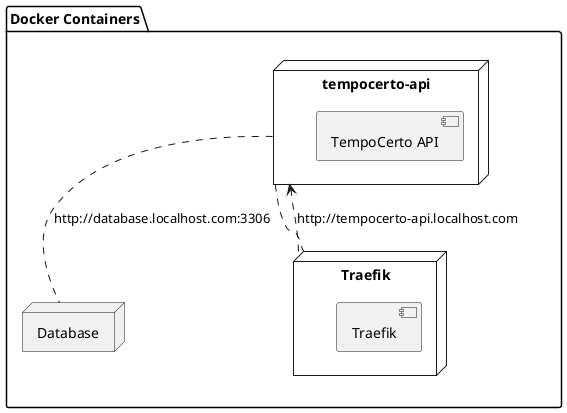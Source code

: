 @startuml

!define TEMPOCERTO_API_CONTAINER_TEMPOCERTO tempocerto-api-container
!define TRAEFIK_CONTAINER_TEMPOCERTO traefik-container
!define DATABASE_CONTAINER_TEMPOCERTO database-container

!define TEMPOCERTO_API_URL http://tempocerto-api.localhost.com
!define DATABASE_URL http://database.localhost.com:3306

skinparam monochrome true

package "Docker Containers" {
    node "tempocerto-api" as tempocerto_api_container {
        [TempoCerto API]
    }
    node "Traefik" as traefik_container {
        [Traefik]
    }
    node "Database" as database_container {
    }
}

tempocerto_api_container .. traefik_container

traefik_container ..> tempocerto_api_container : TEMPOCERTO_API_URL

tempocerto_api_container .. database_container : DATABASE_URL

@enduml
